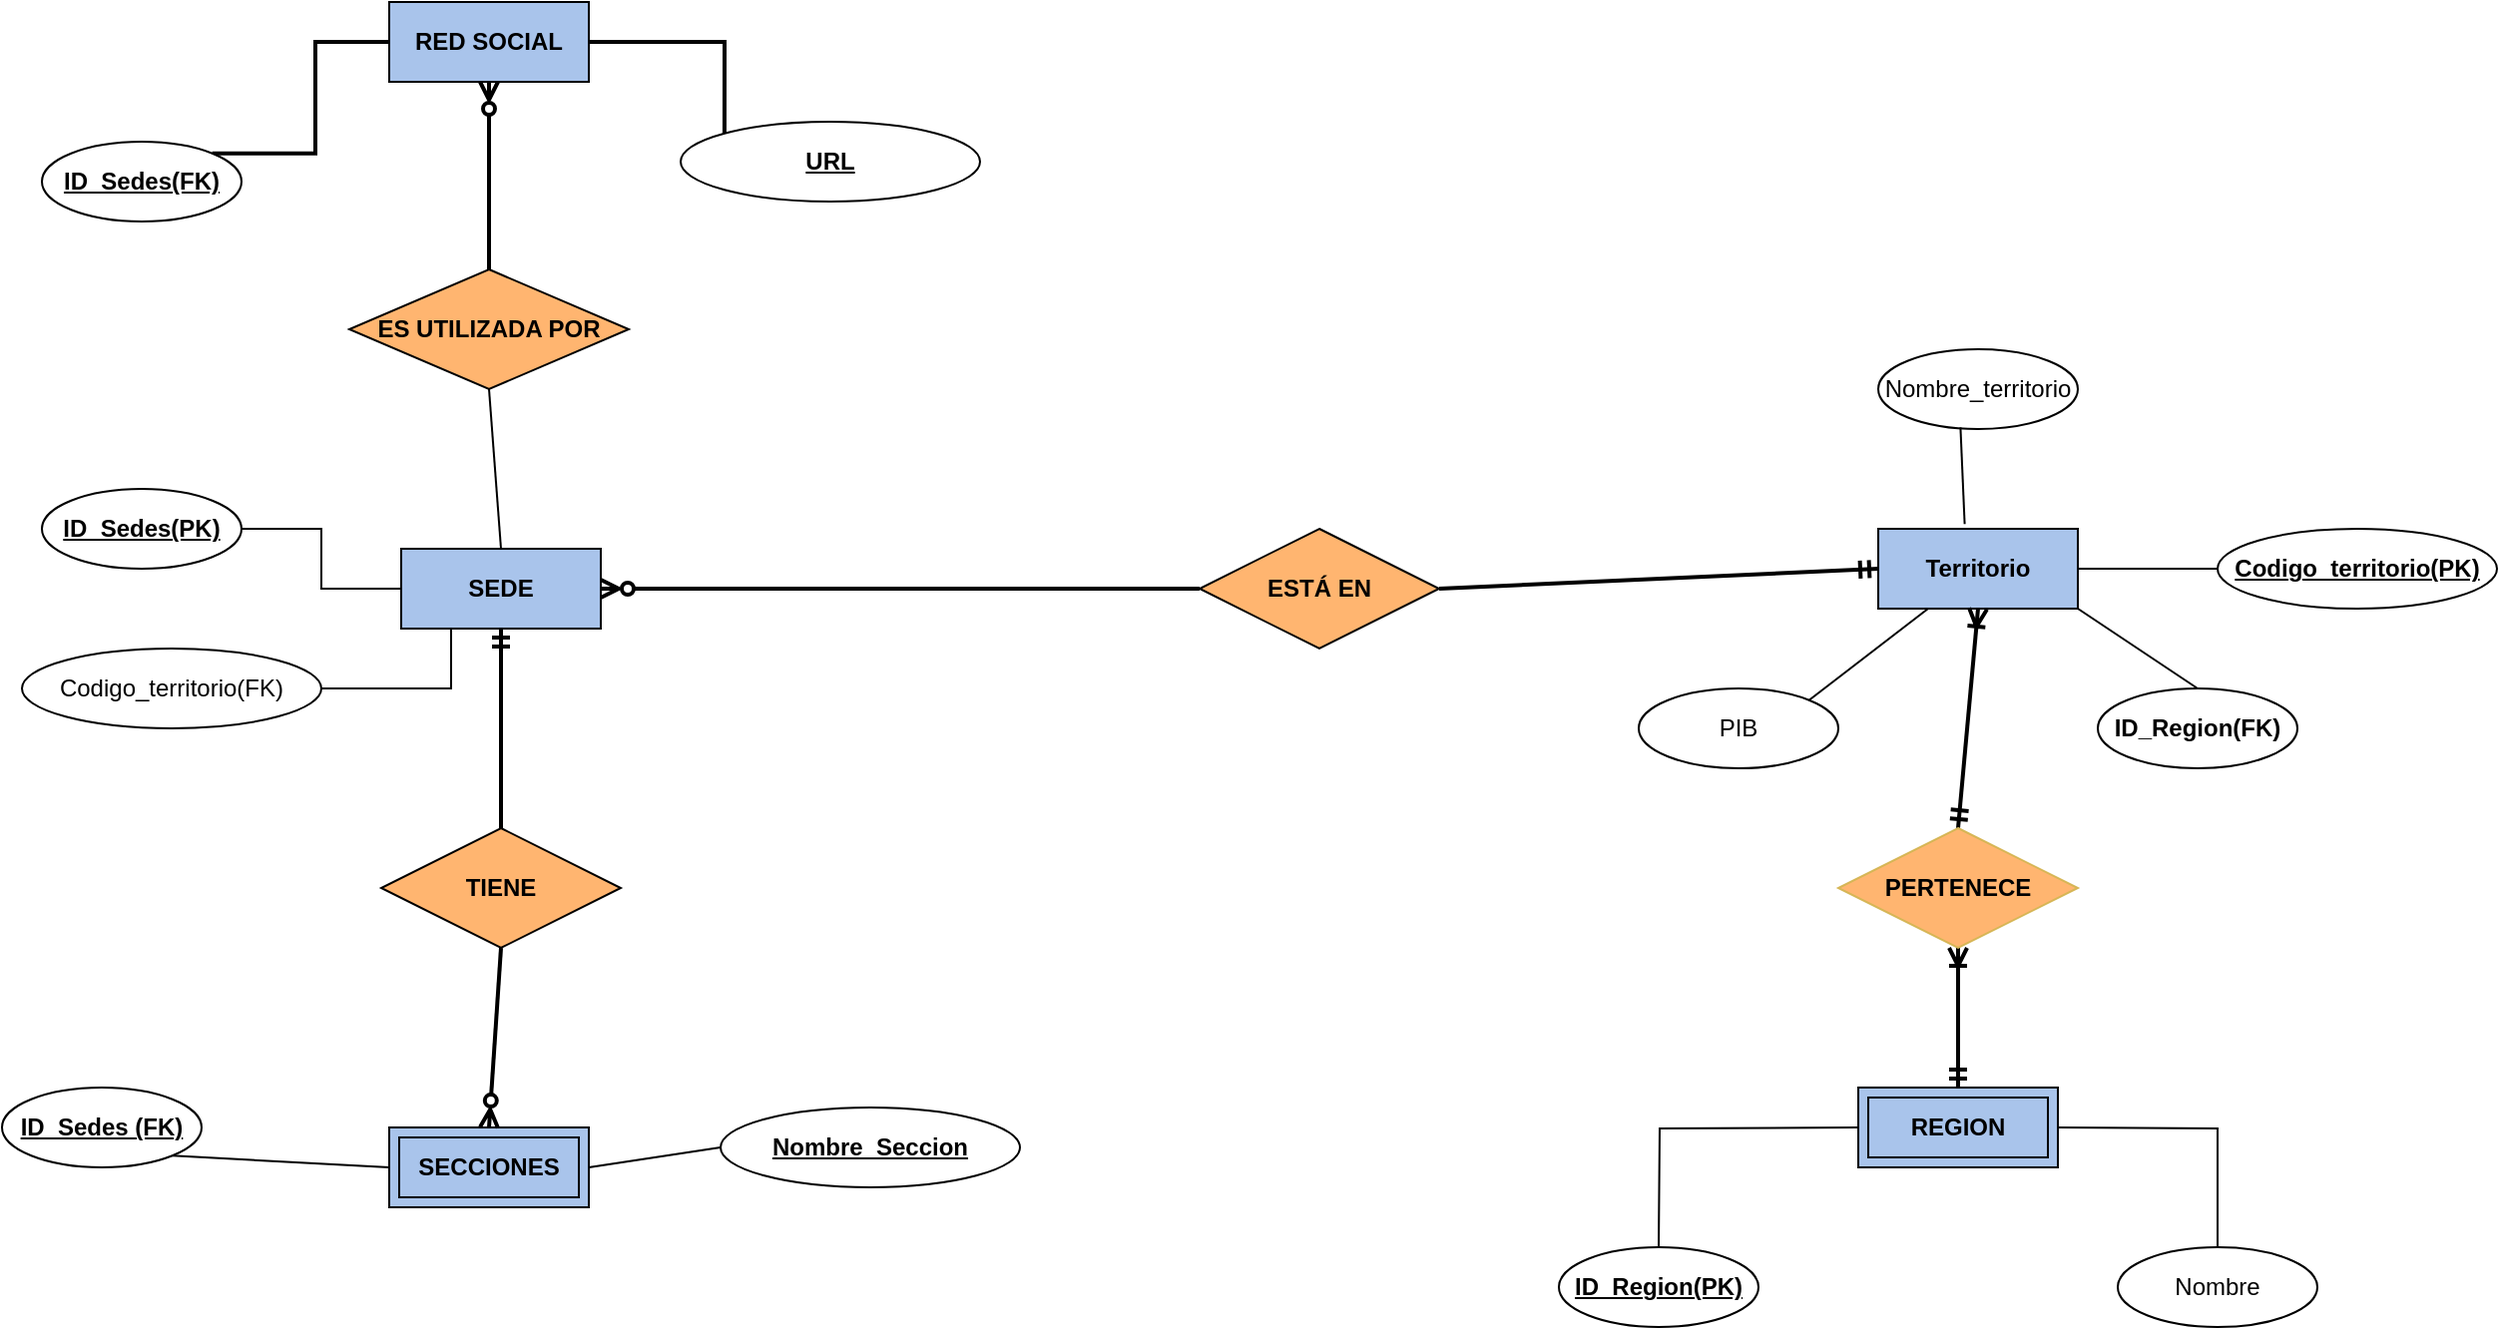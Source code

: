 <mxfile version="23.1.5" type="device">
  <diagram name="Página-1" id="3hHufM-FNqg1YWVWZAnr">
    <mxGraphModel dx="1982" dy="1675" grid="1" gridSize="10" guides="1" tooltips="1" connect="1" arrows="1" fold="1" page="1" pageScale="1" pageWidth="827" pageHeight="1169" math="0" shadow="0">
      <root>
        <mxCell id="0" />
        <mxCell id="1" parent="0" />
        <mxCell id="jVra7vX5_g9JPuBn6rs2-3" style="rounded=0;orthogonalLoop=1;jettySize=auto;html=1;entryX=0.5;entryY=0;entryDx=0;entryDy=0;endArrow=none;endFill=0;exitX=1;exitY=1;exitDx=0;exitDy=0;" edge="1" parent="1" source="we_YAr6GqCYZWqf67xZB-1" target="we_YAr6GqCYZWqf67xZB-11">
          <mxGeometry relative="1" as="geometry">
            <mxPoint x="600" y="-380" as="sourcePoint" />
          </mxGeometry>
        </mxCell>
        <mxCell id="jVra7vX5_g9JPuBn6rs2-4" style="rounded=0;orthogonalLoop=1;jettySize=auto;html=1;exitX=0.25;exitY=1;exitDx=0;exitDy=0;entryX=1;entryY=0;entryDx=0;entryDy=0;endArrow=none;endFill=0;" edge="1" parent="1" source="we_YAr6GqCYZWqf67xZB-1" target="we_YAr6GqCYZWqf67xZB-3">
          <mxGeometry relative="1" as="geometry" />
        </mxCell>
        <mxCell id="jVra7vX5_g9JPuBn6rs2-32" style="rounded=0;orthogonalLoop=1;jettySize=auto;html=1;exitX=0.5;exitY=1;exitDx=0;exitDy=0;entryX=0.5;entryY=0;entryDx=0;entryDy=0;startArrow=ERoneToMany;startFill=0;strokeWidth=2;endArrow=ERmandOne;endFill=0;" edge="1" parent="1" source="jVra7vX5_g9JPuBn6rs2-26" target="jVra7vX5_g9JPuBn6rs2-27">
          <mxGeometry relative="1" as="geometry" />
        </mxCell>
        <mxCell id="jVra7vX5_g9JPuBn6rs2-43" style="edgeStyle=orthogonalEdgeStyle;rounded=0;orthogonalLoop=1;jettySize=auto;html=1;exitX=1;exitY=0.5;exitDx=0;exitDy=0;entryX=0;entryY=0.5;entryDx=0;entryDy=0;endArrow=none;endFill=0;" edge="1" parent="1" source="we_YAr6GqCYZWqf67xZB-1" target="we_YAr6GqCYZWqf67xZB-9">
          <mxGeometry relative="1" as="geometry" />
        </mxCell>
        <mxCell id="we_YAr6GqCYZWqf67xZB-1" value="Territorio" style="whiteSpace=wrap;html=1;align=center;fillColor=#A9C4EB;fontStyle=1" parent="1" vertex="1">
          <mxGeometry x="480" y="-420" width="100" height="40" as="geometry" />
        </mxCell>
        <mxCell id="jVra7vX5_g9JPuBn6rs2-33" style="edgeStyle=orthogonalEdgeStyle;rounded=0;orthogonalLoop=1;jettySize=auto;html=1;exitX=0.5;exitY=1;exitDx=0;exitDy=0;entryX=0.5;entryY=0;entryDx=0;entryDy=0;endArrow=none;endFill=0;startArrow=ERmandOne;startFill=0;strokeWidth=2;" edge="1" parent="1" source="we_YAr6GqCYZWqf67xZB-2" target="jVra7vX5_g9JPuBn6rs2-29">
          <mxGeometry relative="1" as="geometry" />
        </mxCell>
        <mxCell id="jVra7vX5_g9JPuBn6rs2-41" style="rounded=0;orthogonalLoop=1;jettySize=auto;html=1;exitX=1;exitY=0.5;exitDx=0;exitDy=0;entryX=0;entryY=0.5;entryDx=0;entryDy=0;endArrow=none;endFill=0;startArrow=ERzeroToMany;startFill=0;strokeWidth=2;" edge="1" parent="1" source="we_YAr6GqCYZWqf67xZB-2" target="jVra7vX5_g9JPuBn6rs2-40">
          <mxGeometry relative="1" as="geometry" />
        </mxCell>
        <mxCell id="we_YAr6GqCYZWqf67xZB-2" value="SEDE" style="whiteSpace=wrap;html=1;align=center;fillColor=#A9C4EB;fontStyle=1" parent="1" vertex="1">
          <mxGeometry x="-260" y="-410" width="100" height="40" as="geometry" />
        </mxCell>
        <mxCell id="we_YAr6GqCYZWqf67xZB-3" value="PIB" style="ellipse;whiteSpace=wrap;html=1;align=center;" parent="1" vertex="1">
          <mxGeometry x="360" y="-340" width="100" height="40" as="geometry" />
        </mxCell>
        <mxCell id="we_YAr6GqCYZWqf67xZB-4" value="Nombre_territorio" style="ellipse;whiteSpace=wrap;html=1;align=center;" parent="1" vertex="1">
          <mxGeometry x="480" y="-510" width="100" height="40" as="geometry" />
        </mxCell>
        <mxCell id="jVra7vX5_g9JPuBn6rs2-22" style="edgeStyle=orthogonalEdgeStyle;rounded=0;orthogonalLoop=1;jettySize=auto;html=1;exitX=0;exitY=0.5;exitDx=0;exitDy=0;entryX=0.5;entryY=0;entryDx=0;entryDy=0;endArrow=none;endFill=0;" edge="1" parent="1">
          <mxGeometry relative="1" as="geometry">
            <mxPoint x="470" y="-120" as="sourcePoint" />
            <mxPoint x="370" y="-60" as="targetPoint" />
          </mxGeometry>
        </mxCell>
        <mxCell id="jVra7vX5_g9JPuBn6rs2-23" style="edgeStyle=orthogonalEdgeStyle;rounded=0;orthogonalLoop=1;jettySize=auto;html=1;exitX=1;exitY=0.5;exitDx=0;exitDy=0;entryX=0.5;entryY=0;entryDx=0;entryDy=0;endArrow=none;endFill=0;" edge="1" parent="1" target="we_YAr6GqCYZWqf67xZB-8">
          <mxGeometry relative="1" as="geometry">
            <mxPoint x="570" y="-120" as="sourcePoint" />
          </mxGeometry>
        </mxCell>
        <mxCell id="we_YAr6GqCYZWqf67xZB-8" value="Nombre" style="ellipse;whiteSpace=wrap;html=1;align=center;" parent="1" vertex="1">
          <mxGeometry x="600" y="-60" width="100" height="40" as="geometry" />
        </mxCell>
        <mxCell id="we_YAr6GqCYZWqf67xZB-9" value="Codigo_territorio(PK)" style="ellipse;whiteSpace=wrap;html=1;align=center;fontStyle=5" parent="1" vertex="1">
          <mxGeometry x="650" y="-420" width="140" height="40" as="geometry" />
        </mxCell>
        <mxCell id="we_YAr6GqCYZWqf67xZB-11" value="ID_Region(FK)" style="ellipse;whiteSpace=wrap;html=1;align=center;fontStyle=1" parent="1" vertex="1">
          <mxGeometry x="590" y="-340" width="100" height="40" as="geometry" />
        </mxCell>
        <mxCell id="jVra7vX5_g9JPuBn6rs2-39" style="edgeStyle=orthogonalEdgeStyle;rounded=0;orthogonalLoop=1;jettySize=auto;html=1;exitX=1;exitY=0.5;exitDx=0;exitDy=0;entryX=0;entryY=0.5;entryDx=0;entryDy=0;endArrow=none;endFill=0;" edge="1" parent="1" source="we_YAr6GqCYZWqf67xZB-13" target="we_YAr6GqCYZWqf67xZB-2">
          <mxGeometry relative="1" as="geometry" />
        </mxCell>
        <mxCell id="we_YAr6GqCYZWqf67xZB-13" value="ID_Sedes(PK)" style="ellipse;whiteSpace=wrap;html=1;align=center;fontStyle=5" parent="1" vertex="1">
          <mxGeometry x="-440" y="-440" width="100" height="40" as="geometry" />
        </mxCell>
        <mxCell id="jVra7vX5_g9JPuBn6rs2-38" style="edgeStyle=orthogonalEdgeStyle;rounded=0;orthogonalLoop=1;jettySize=auto;html=1;exitX=1;exitY=0.5;exitDx=0;exitDy=0;entryX=0.25;entryY=1;entryDx=0;entryDy=0;endArrow=none;endFill=0;" edge="1" parent="1" source="we_YAr6GqCYZWqf67xZB-18" target="we_YAr6GqCYZWqf67xZB-2">
          <mxGeometry relative="1" as="geometry" />
        </mxCell>
        <mxCell id="we_YAr6GqCYZWqf67xZB-18" value="Codigo_territorio(FK)" style="ellipse;whiteSpace=wrap;html=1;align=center;" parent="1" vertex="1">
          <mxGeometry x="-450" y="-360" width="150" height="40" as="geometry" />
        </mxCell>
        <mxCell id="jVra7vX5_g9JPuBn6rs2-9" style="rounded=0;orthogonalLoop=1;jettySize=auto;html=1;exitX=1;exitY=1;exitDx=0;exitDy=0;strokeColor=default;endArrow=none;endFill=0;entryX=0;entryY=0.5;entryDx=0;entryDy=0;" edge="1" parent="1" source="jVra7vX5_g9JPuBn6rs2-7" target="jVra7vX5_g9JPuBn6rs2-28">
          <mxGeometry relative="1" as="geometry">
            <mxPoint x="-280" y="-120" as="targetPoint" />
          </mxGeometry>
        </mxCell>
        <mxCell id="jVra7vX5_g9JPuBn6rs2-7" value="ID_Sedes (FK)" style="ellipse;whiteSpace=wrap;html=1;align=center;fontStyle=5" vertex="1" parent="1">
          <mxGeometry x="-460" y="-140" width="100" height="40" as="geometry" />
        </mxCell>
        <mxCell id="jVra7vX5_g9JPuBn6rs2-8" value="&lt;u&gt;Nombre_Seccion&lt;/u&gt;" style="ellipse;whiteSpace=wrap;html=1;align=center;fontStyle=1" vertex="1" parent="1">
          <mxGeometry x="-100" y="-130" width="150" height="40" as="geometry" />
        </mxCell>
        <mxCell id="jVra7vX5_g9JPuBn6rs2-10" style="rounded=0;orthogonalLoop=1;jettySize=auto;html=1;entryX=1;entryY=0.5;entryDx=0;entryDy=0;endArrow=none;endFill=0;exitX=0;exitY=0.5;exitDx=0;exitDy=0;" edge="1" parent="1" source="jVra7vX5_g9JPuBn6rs2-8" target="jVra7vX5_g9JPuBn6rs2-28">
          <mxGeometry relative="1" as="geometry">
            <mxPoint x="-30" y="-110" as="sourcePoint" />
            <mxPoint x="-231.2" y="-57.48" as="targetPoint" />
          </mxGeometry>
        </mxCell>
        <mxCell id="jVra7vX5_g9JPuBn6rs2-20" style="rounded=0;orthogonalLoop=1;jettySize=auto;html=1;exitX=0.433;exitY=-0.059;exitDx=0;exitDy=0;endArrow=none;endFill=0;entryX=0.412;entryY=0.98;entryDx=0;entryDy=0;entryPerimeter=0;exitPerimeter=0;" edge="1" parent="1" source="we_YAr6GqCYZWqf67xZB-1" target="we_YAr6GqCYZWqf67xZB-4">
          <mxGeometry relative="1" as="geometry">
            <mxPoint x="480" y="-460" as="targetPoint" />
          </mxGeometry>
        </mxCell>
        <mxCell id="jVra7vX5_g9JPuBn6rs2-21" value="ID_Region(PK)" style="ellipse;whiteSpace=wrap;html=1;align=center;fontStyle=5" vertex="1" parent="1">
          <mxGeometry x="320" y="-60" width="100" height="40" as="geometry" />
        </mxCell>
        <mxCell id="jVra7vX5_g9JPuBn6rs2-27" value="REGION" style="shape=ext;margin=3;double=1;whiteSpace=wrap;html=1;align=center;fillColor=#A9C4EB;fontStyle=1" vertex="1" parent="1">
          <mxGeometry x="470" y="-140" width="100" height="40" as="geometry" />
        </mxCell>
        <mxCell id="jVra7vX5_g9JPuBn6rs2-28" value="SECCIONES" style="shape=ext;margin=3;double=1;whiteSpace=wrap;html=1;align=center;fillColor=#A9C4EB;fontStyle=1" vertex="1" parent="1">
          <mxGeometry x="-266" y="-120" width="100" height="40" as="geometry" />
        </mxCell>
        <mxCell id="jVra7vX5_g9JPuBn6rs2-34" style="rounded=0;orthogonalLoop=1;jettySize=auto;html=1;exitX=0.5;exitY=1;exitDx=0;exitDy=0;entryX=0.5;entryY=0;entryDx=0;entryDy=0;endArrow=ERzeroToMany;endFill=0;strokeWidth=2;" edge="1" parent="1" source="jVra7vX5_g9JPuBn6rs2-29" target="jVra7vX5_g9JPuBn6rs2-28">
          <mxGeometry relative="1" as="geometry">
            <mxPoint x="-220" y="-130" as="targetPoint" />
          </mxGeometry>
        </mxCell>
        <mxCell id="jVra7vX5_g9JPuBn6rs2-29" value="TIENE" style="shape=rhombus;perimeter=rhombusPerimeter;whiteSpace=wrap;html=1;align=center;fillColor=#FFB570;fontStyle=1" vertex="1" parent="1">
          <mxGeometry x="-270" y="-270" width="120" height="60" as="geometry" />
        </mxCell>
        <mxCell id="jVra7vX5_g9JPuBn6rs2-42" style="rounded=0;orthogonalLoop=1;jettySize=auto;html=1;exitX=1;exitY=0.5;exitDx=0;exitDy=0;entryX=0;entryY=0.5;entryDx=0;entryDy=0;endArrow=ERmandOne;endFill=0;strokeWidth=2;" edge="1" parent="1" source="jVra7vX5_g9JPuBn6rs2-40" target="we_YAr6GqCYZWqf67xZB-1">
          <mxGeometry relative="1" as="geometry" />
        </mxCell>
        <mxCell id="jVra7vX5_g9JPuBn6rs2-40" value="ESTÁ EN" style="shape=rhombus;perimeter=rhombusPerimeter;whiteSpace=wrap;html=1;align=center;fillColor=#FFB570;fontStyle=1" vertex="1" parent="1">
          <mxGeometry x="140" y="-420" width="120" height="60" as="geometry" />
        </mxCell>
        <mxCell id="jVra7vX5_g9JPuBn6rs2-44" value="" style="rounded=0;orthogonalLoop=1;jettySize=auto;html=1;exitX=0.5;exitY=1;exitDx=0;exitDy=0;entryX=0.5;entryY=0;entryDx=0;entryDy=0;startArrow=ERoneToMany;startFill=0;strokeWidth=2;endArrow=ERmandOne;endFill=0;" edge="1" parent="1" source="we_YAr6GqCYZWqf67xZB-1" target="jVra7vX5_g9JPuBn6rs2-26">
          <mxGeometry relative="1" as="geometry">
            <mxPoint x="530" y="-380" as="sourcePoint" />
            <mxPoint x="520" y="-140" as="targetPoint" />
          </mxGeometry>
        </mxCell>
        <mxCell id="jVra7vX5_g9JPuBn6rs2-26" value="PERTENECE" style="shape=rhombus;perimeter=rhombusPerimeter;whiteSpace=wrap;html=1;align=center;fillColor=#FFB570;strokeColor=#d6b656;fontStyle=1" vertex="1" parent="1">
          <mxGeometry x="460" y="-270" width="120" height="60" as="geometry" />
        </mxCell>
        <mxCell id="jVra7vX5_g9JPuBn6rs2-50" style="rounded=0;orthogonalLoop=1;jettySize=auto;html=1;exitX=0.5;exitY=1;exitDx=0;exitDy=0;entryX=0.5;entryY=0;entryDx=0;entryDy=0;endArrow=none;endFill=0;startArrow=ERzeroToMany;startFill=0;strokeWidth=2;" edge="1" parent="1" source="jVra7vX5_g9JPuBn6rs2-45" target="jVra7vX5_g9JPuBn6rs2-48">
          <mxGeometry relative="1" as="geometry" />
        </mxCell>
        <mxCell id="jVra7vX5_g9JPuBn6rs2-55" style="edgeStyle=orthogonalEdgeStyle;rounded=0;orthogonalLoop=1;jettySize=auto;html=1;exitX=1;exitY=0.5;exitDx=0;exitDy=0;entryX=0;entryY=0;entryDx=0;entryDy=0;endArrow=none;endFill=0;strokeWidth=2;" edge="1" parent="1" source="jVra7vX5_g9JPuBn6rs2-45" target="jVra7vX5_g9JPuBn6rs2-47">
          <mxGeometry relative="1" as="geometry" />
        </mxCell>
        <mxCell id="jVra7vX5_g9JPuBn6rs2-45" value="RED SOCIAL" style="whiteSpace=wrap;html=1;align=center;fillColor=#A9C4EB;fontStyle=1" vertex="1" parent="1">
          <mxGeometry x="-266" y="-684" width="100" height="40" as="geometry" />
        </mxCell>
        <mxCell id="jVra7vX5_g9JPuBn6rs2-54" style="edgeStyle=orthogonalEdgeStyle;rounded=0;orthogonalLoop=1;jettySize=auto;html=1;exitX=1;exitY=0;exitDx=0;exitDy=0;entryX=0;entryY=0.5;entryDx=0;entryDy=0;strokeWidth=2;endArrow=none;endFill=0;" edge="1" parent="1" source="jVra7vX5_g9JPuBn6rs2-46" target="jVra7vX5_g9JPuBn6rs2-45">
          <mxGeometry relative="1" as="geometry" />
        </mxCell>
        <mxCell id="jVra7vX5_g9JPuBn6rs2-46" value="ID_Sedes(FK)" style="ellipse;whiteSpace=wrap;html=1;align=center;fontStyle=5" vertex="1" parent="1">
          <mxGeometry x="-440" y="-614" width="100" height="40" as="geometry" />
        </mxCell>
        <mxCell id="jVra7vX5_g9JPuBn6rs2-47" value="URL" style="ellipse;whiteSpace=wrap;html=1;align=center;fontStyle=5" vertex="1" parent="1">
          <mxGeometry x="-120" y="-624" width="150" height="40" as="geometry" />
        </mxCell>
        <mxCell id="jVra7vX5_g9JPuBn6rs2-51" style="rounded=0;orthogonalLoop=1;jettySize=auto;html=1;exitX=0.5;exitY=1;exitDx=0;exitDy=0;entryX=0.5;entryY=0;entryDx=0;entryDy=0;endArrow=none;endFill=0;" edge="1" parent="1" source="jVra7vX5_g9JPuBn6rs2-48" target="we_YAr6GqCYZWqf67xZB-2">
          <mxGeometry relative="1" as="geometry" />
        </mxCell>
        <mxCell id="jVra7vX5_g9JPuBn6rs2-48" value="ES UTILIZADA POR" style="shape=rhombus;perimeter=rhombusPerimeter;whiteSpace=wrap;html=1;align=center;fillColor=#FFB570;fontStyle=1" vertex="1" parent="1">
          <mxGeometry x="-286" y="-550" width="140" height="60" as="geometry" />
        </mxCell>
      </root>
    </mxGraphModel>
  </diagram>
</mxfile>
